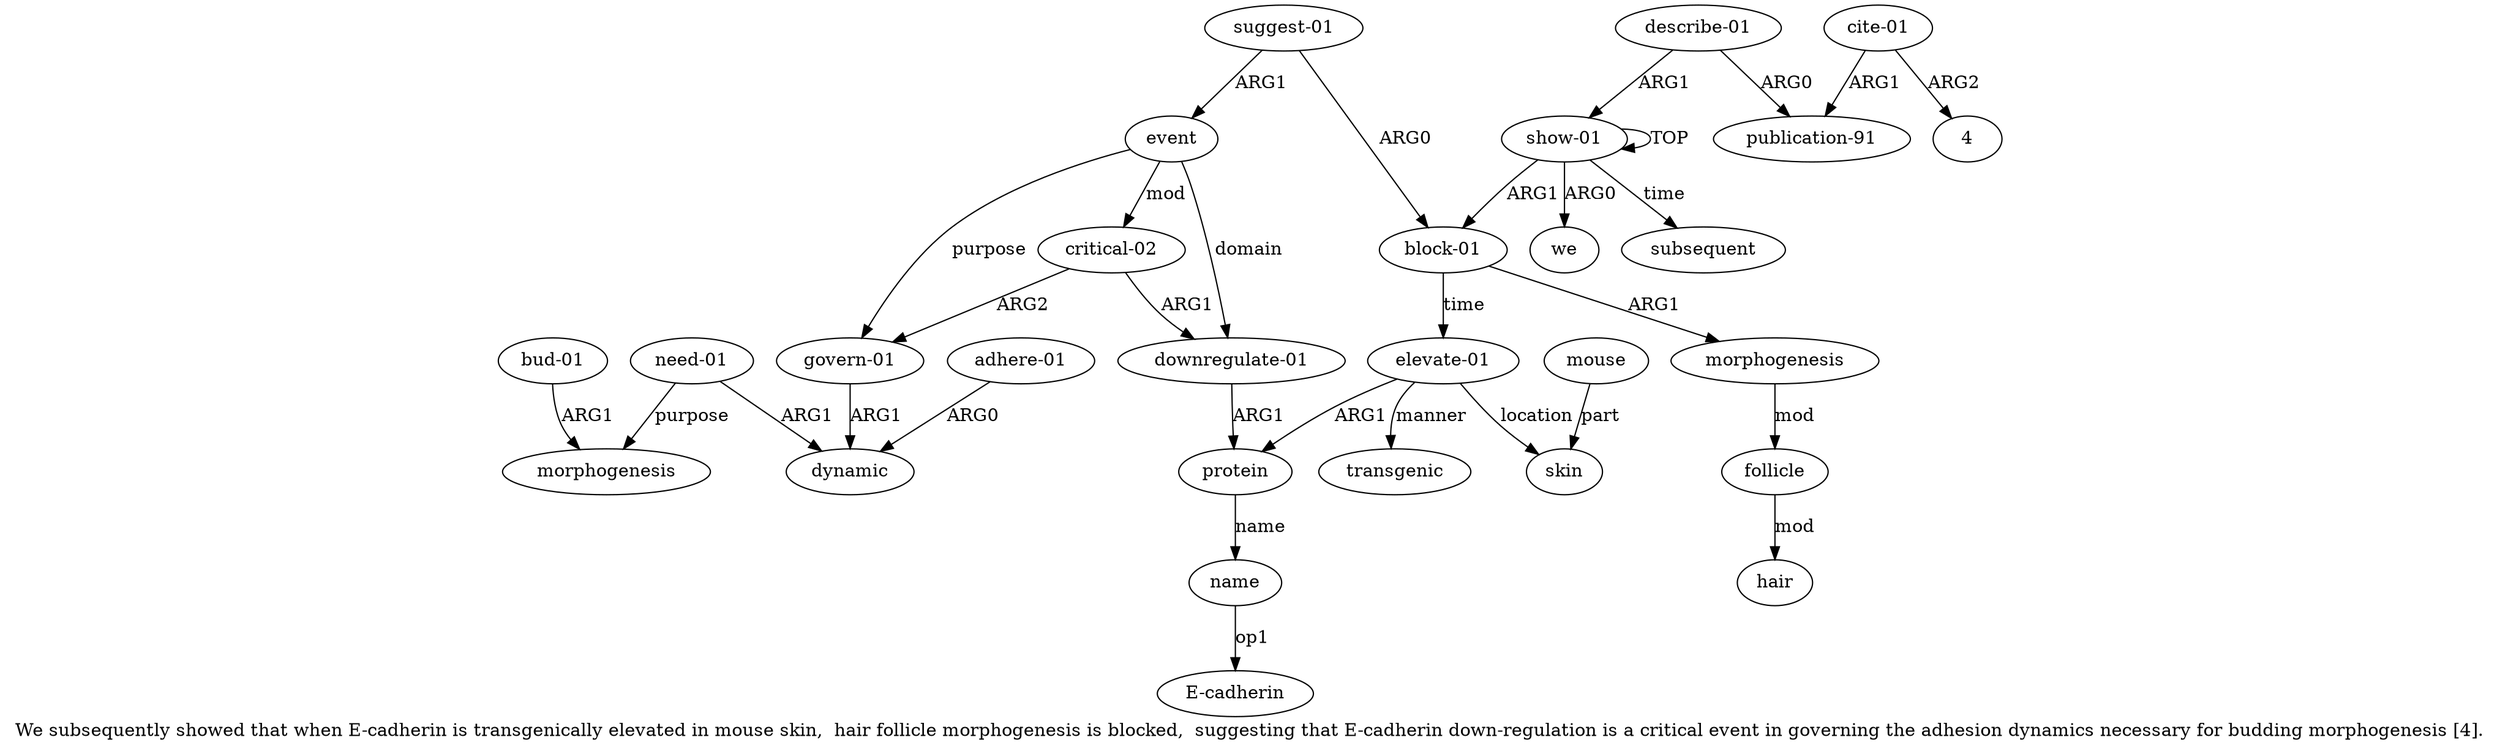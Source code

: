 digraph  {
	graph [label="We subsequently showed that when E-cadherin is transgenically elevated in mouse skin,  hair follicle morphogenesis is blocked,  \
suggesting that E-cadherin down-regulation is a critical event in governing the adhesion dynamics necessary for budding morphogenesis [\
4]."];
	node [label="\N"];
	a20	 [color=black,
		gold_ind=20,
		gold_label=skin,
		label=skin,
		test_ind=20,
		test_label=skin];
	a21	 [color=black,
		gold_ind=21,
		gold_label=mouse,
		label=mouse,
		test_ind=21,
		test_label=mouse];
	a21 -> a20 [key=0,
	color=black,
	gold_label=part,
	label=part,
	test_label=part];
a22 [color=black,
	gold_ind=22,
	gold_label=subsequent,
	label=subsequent,
	test_ind=22,
	test_label=subsequent];
a23 [color=black,
	gold_ind=23,
	gold_label="describe-01",
	label="describe-01",
	test_ind=23,
	test_label="describe-01"];
a24 [color=black,
	gold_ind=24,
	gold_label="publication-91",
	label="publication-91",
	test_ind=24,
	test_label="publication-91"];
a23 -> a24 [key=0,
color=black,
gold_label=ARG0,
label=ARG0,
test_label=ARG0];
a0 [color=black,
gold_ind=0,
gold_label="show-01",
label="show-01",
test_ind=0,
test_label="show-01"];
a23 -> a0 [key=0,
color=black,
gold_label=ARG1,
label=ARG1,
test_label=ARG1];
a25 [color=black,
gold_ind=25,
gold_label="cite-01",
label="cite-01",
test_ind=25,
test_label="cite-01"];
a25 -> a24 [key=0,
color=black,
gold_label=ARG1,
label=ARG1,
test_label=ARG1];
"a25 4" [color=black,
gold_ind=-1,
gold_label=4,
label=4,
test_ind=-1,
test_label=4];
a25 -> "a25 4" [key=0,
color=black,
gold_label=ARG2,
label=ARG2,
test_label=ARG2];
"a11 E-cadherin" [color=black,
gold_ind=-1,
gold_label="E-cadherin",
label="E-cadherin",
test_ind=-1,
test_label="E-cadherin"];
a15 [color=black,
gold_ind=15,
gold_label="need-01",
label="need-01",
test_ind=15,
test_label="need-01"];
a16 [color=black,
gold_ind=16,
gold_label=morphogenesis,
label=morphogenesis,
test_ind=16,
test_label=morphogenesis];
a15 -> a16 [key=0,
color=black,
gold_label=purpose,
label=purpose,
test_label=purpose];
a13 [color=black,
gold_ind=13,
gold_label=dynamic,
label=dynamic,
test_ind=13,
test_label=dynamic];
a15 -> a13 [key=0,
color=black,
gold_label=ARG1,
label=ARG1,
test_label=ARG1];
a14 [color=black,
gold_ind=14,
gold_label="adhere-01",
label="adhere-01",
test_ind=14,
test_label="adhere-01"];
a14 -> a13 [key=0,
color=black,
gold_label=ARG0,
label=ARG0,
test_label=ARG0];
a17 [color=black,
gold_ind=17,
gold_label="bud-01",
label="bud-01",
test_ind=17,
test_label="bud-01"];
a17 -> a16 [key=0,
color=black,
gold_label=ARG1,
label=ARG1,
test_label=ARG1];
a11 [color=black,
gold_ind=11,
gold_label=name,
label=name,
test_ind=11,
test_label=name];
a11 -> "a11 E-cadherin" [key=0,
color=black,
gold_label=op1,
label=op1,
test_label=op1];
a10 [color=black,
gold_ind=10,
gold_label=protein,
label=protein,
test_ind=10,
test_label=protein];
a10 -> a11 [key=0,
color=black,
gold_label=name,
label=name,
test_label=name];
a12 [color=black,
gold_ind=12,
gold_label="govern-01",
label="govern-01",
test_ind=12,
test_label="govern-01"];
a12 -> a13 [key=0,
color=black,
gold_label=ARG1,
label=ARG1,
test_label=ARG1];
a19 [color=black,
gold_ind=19,
gold_label=transgenic,
label=transgenic,
test_ind=19,
test_label=transgenic];
a18 [color=black,
gold_ind=18,
gold_label="elevate-01",
label="elevate-01",
test_ind=18,
test_label="elevate-01"];
a18 -> a20 [key=0,
color=black,
gold_label=location,
label=location,
test_label=location];
a18 -> a10 [key=0,
color=black,
gold_label=ARG1,
label=ARG1,
test_label=ARG1];
a18 -> a19 [key=0,
color=black,
gold_label=manner,
label=manner,
test_label=manner];
a1 [color=black,
gold_ind=1,
gold_label=we,
label=we,
test_ind=1,
test_label=we];
a0 -> a22 [key=0,
color=black,
gold_label=time,
label=time,
test_label=time];
a0 -> a1 [key=0,
color=black,
gold_label=ARG0,
label=ARG0,
test_label=ARG0];
a0 -> a0 [key=0,
color=black,
gold_label=TOP,
label=TOP,
test_label=TOP];
a2 [color=black,
gold_ind=2,
gold_label="block-01",
label="block-01",
test_ind=2,
test_label="block-01"];
a0 -> a2 [key=0,
color=black,
gold_label=ARG1,
label=ARG1,
test_label=ARG1];
a3 [color=black,
gold_ind=3,
gold_label=morphogenesis,
label=morphogenesis,
test_ind=3,
test_label=morphogenesis];
a4 [color=black,
gold_ind=4,
gold_label=follicle,
label=follicle,
test_ind=4,
test_label=follicle];
a3 -> a4 [key=0,
color=black,
gold_label=mod,
label=mod,
test_label=mod];
a2 -> a18 [key=0,
color=black,
gold_label=time,
label=time,
test_label=time];
a2 -> a3 [key=0,
color=black,
gold_label=ARG1,
label=ARG1,
test_label=ARG1];
a5 [color=black,
gold_ind=5,
gold_label=hair,
label=hair,
test_ind=5,
test_label=hair];
a4 -> a5 [key=0,
color=black,
gold_label=mod,
label=mod,
test_label=mod];
a7 [color=black,
gold_ind=7,
gold_label=event,
label=event,
test_ind=7,
test_label=event];
a7 -> a12 [key=0,
color=black,
gold_label=purpose,
label=purpose,
test_label=purpose];
a9 [color=black,
gold_ind=9,
gold_label="downregulate-01",
label="downregulate-01",
test_ind=9,
test_label="downregulate-01"];
a7 -> a9 [key=0,
color=black,
gold_label=domain,
label=domain,
test_label=domain];
a8 [color=black,
gold_ind=8,
gold_label="critical-02",
label="critical-02",
test_ind=8,
test_label="critical-02"];
a7 -> a8 [key=0,
color=black,
gold_label=mod,
label=mod,
test_label=mod];
a6 [color=black,
gold_ind=6,
gold_label="suggest-01",
label="suggest-01",
test_ind=6,
test_label="suggest-01"];
a6 -> a2 [key=0,
color=black,
gold_label=ARG0,
label=ARG0,
test_label=ARG0];
a6 -> a7 [key=0,
color=black,
gold_label=ARG1,
label=ARG1,
test_label=ARG1];
a9 -> a10 [key=0,
color=black,
gold_label=ARG1,
label=ARG1,
test_label=ARG1];
a8 -> a12 [key=0,
color=black,
gold_label=ARG2,
label=ARG2,
test_label=ARG2];
a8 -> a9 [key=0,
color=black,
gold_label=ARG1,
label=ARG1,
test_label=ARG1];
}
